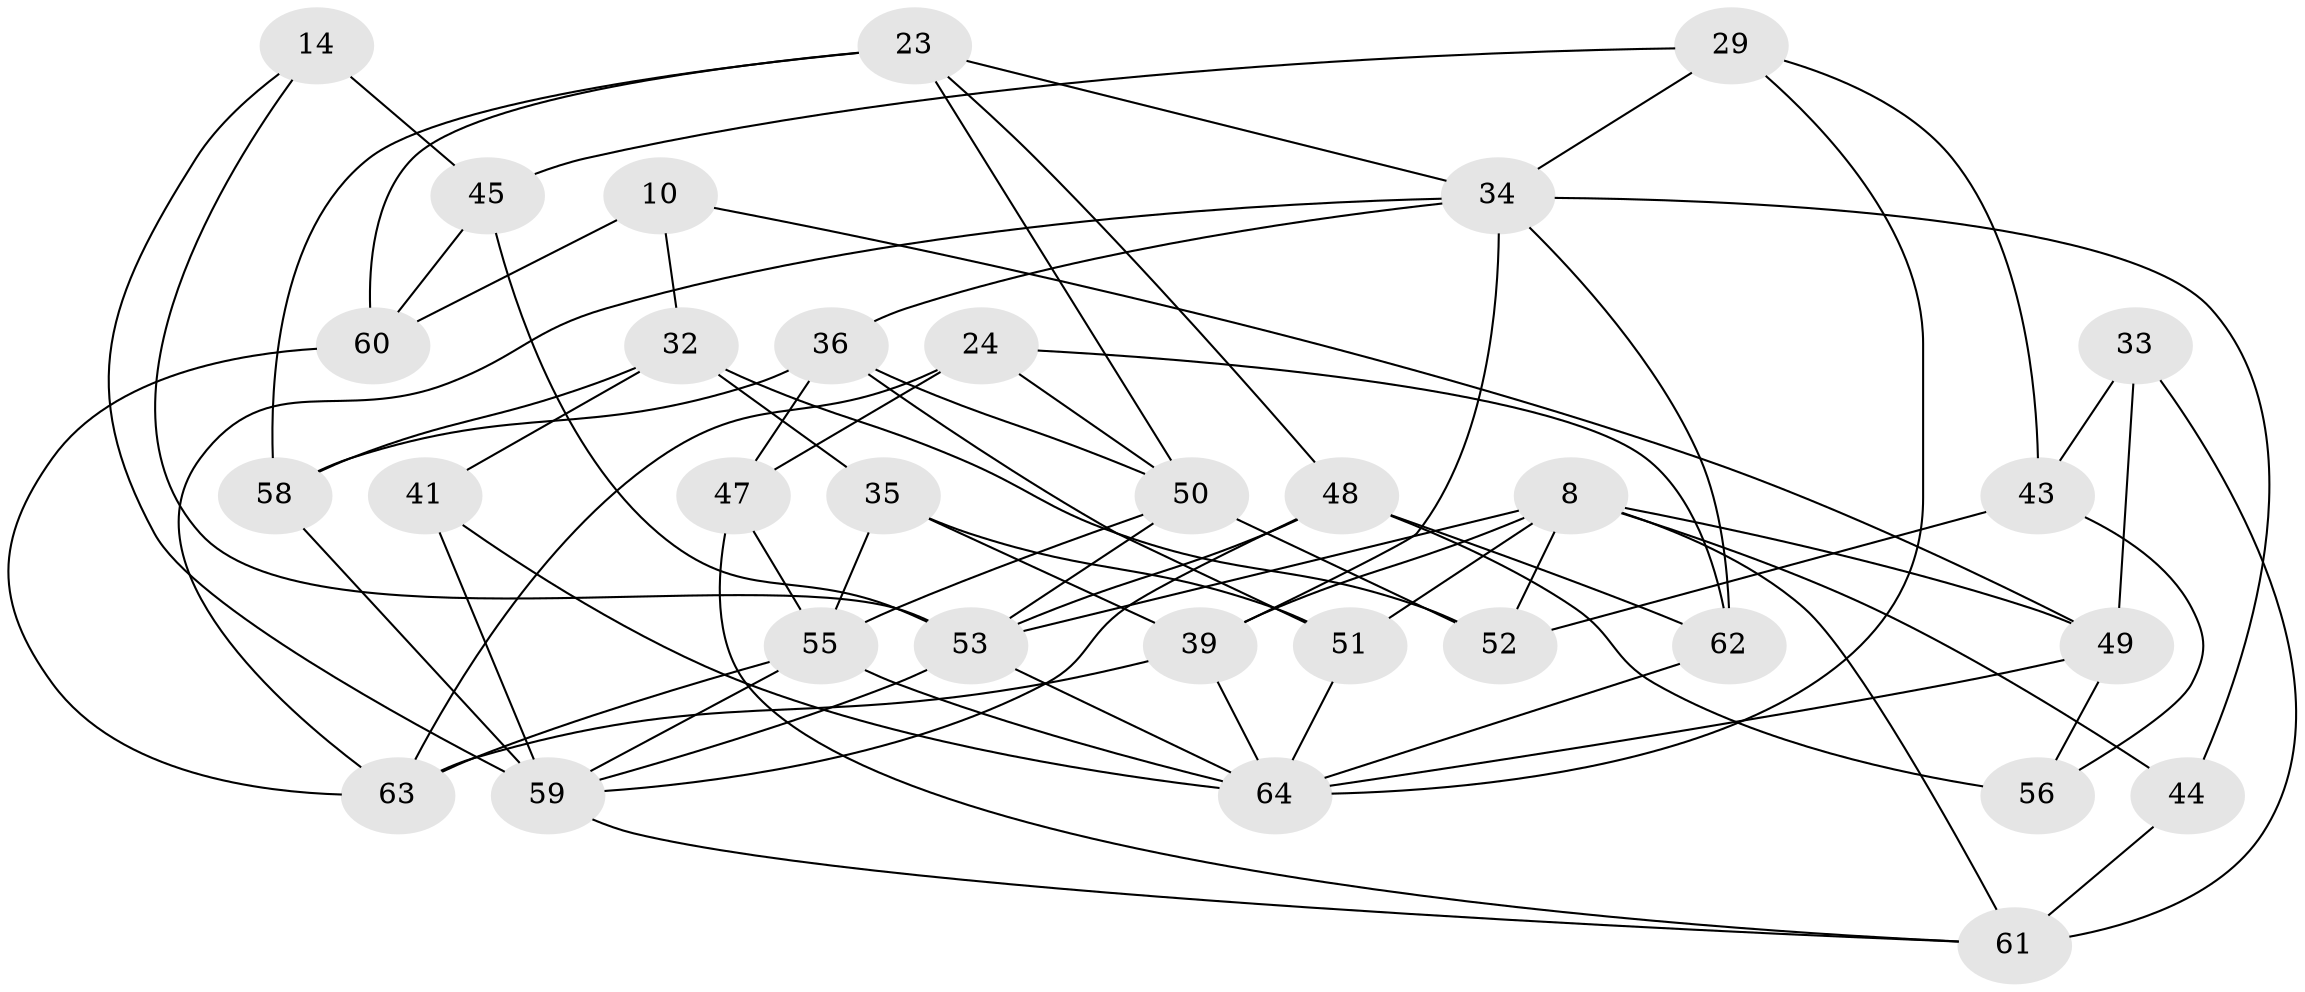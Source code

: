// original degree distribution, {4: 1.0}
// Generated by graph-tools (version 1.1) at 2025/56/03/09/25 04:56:12]
// undirected, 32 vertices, 75 edges
graph export_dot {
graph [start="1"]
  node [color=gray90,style=filled];
  8 [super="+6+7"];
  10;
  14;
  23 [super="+22"];
  24 [super="+16"];
  29 [super="+26"];
  32 [super="+21"];
  33;
  34 [super="+11+13"];
  35;
  36 [super="+31"];
  39 [super="+38"];
  41;
  43 [super="+28"];
  44;
  45 [super="+4"];
  47;
  48 [super="+40"];
  49 [super="+19"];
  50 [super="+1+18"];
  51;
  52;
  53 [super="+27+30"];
  55 [super="+15+42"];
  56 [super="+25"];
  58 [super="+2"];
  59 [super="+17+20"];
  60 [super="+57"];
  61 [super="+37"];
  62;
  63 [super="+54"];
  64 [super="+46"];
  8 -- 44;
  8 -- 49;
  8 -- 51;
  8 -- 52;
  8 -- 61;
  8 -- 53;
  8 -- 39 [weight=2];
  10 -- 60 [weight=2];
  10 -- 32;
  10 -- 49;
  14 -- 45 [weight=2];
  14 -- 59;
  14 -- 53;
  23 -- 48;
  23 -- 50;
  23 -- 60 [weight=2];
  23 -- 58;
  23 -- 34;
  24 -- 63 [weight=3];
  24 -- 50;
  24 -- 62;
  24 -- 47;
  29 -- 45;
  29 -- 34 [weight=2];
  29 -- 64 [weight=2];
  29 -- 43;
  32 -- 35;
  32 -- 52;
  32 -- 41 [weight=2];
  32 -- 58;
  33 -- 61;
  33 -- 49;
  33 -- 43 [weight=2];
  34 -- 62;
  34 -- 39;
  34 -- 44;
  34 -- 36;
  34 -- 63;
  35 -- 51;
  35 -- 39;
  35 -- 55;
  36 -- 51;
  36 -- 50;
  36 -- 58 [weight=2];
  36 -- 47;
  39 -- 64;
  39 -- 63;
  41 -- 64;
  41 -- 59;
  43 -- 56 [weight=2];
  43 -- 52;
  44 -- 61 [weight=2];
  45 -- 60 [weight=2];
  45 -- 53;
  47 -- 55;
  47 -- 61;
  48 -- 53;
  48 -- 56 [weight=2];
  48 -- 62;
  48 -- 59;
  49 -- 56 [weight=2];
  49 -- 64;
  50 -- 55 [weight=2];
  50 -- 52;
  50 -- 53 [weight=2];
  51 -- 64;
  53 -- 59;
  53 -- 64;
  55 -- 64 [weight=2];
  55 -- 59;
  55 -- 63;
  58 -- 59 [weight=2];
  59 -- 61;
  60 -- 63 [weight=2];
  62 -- 64;
}
